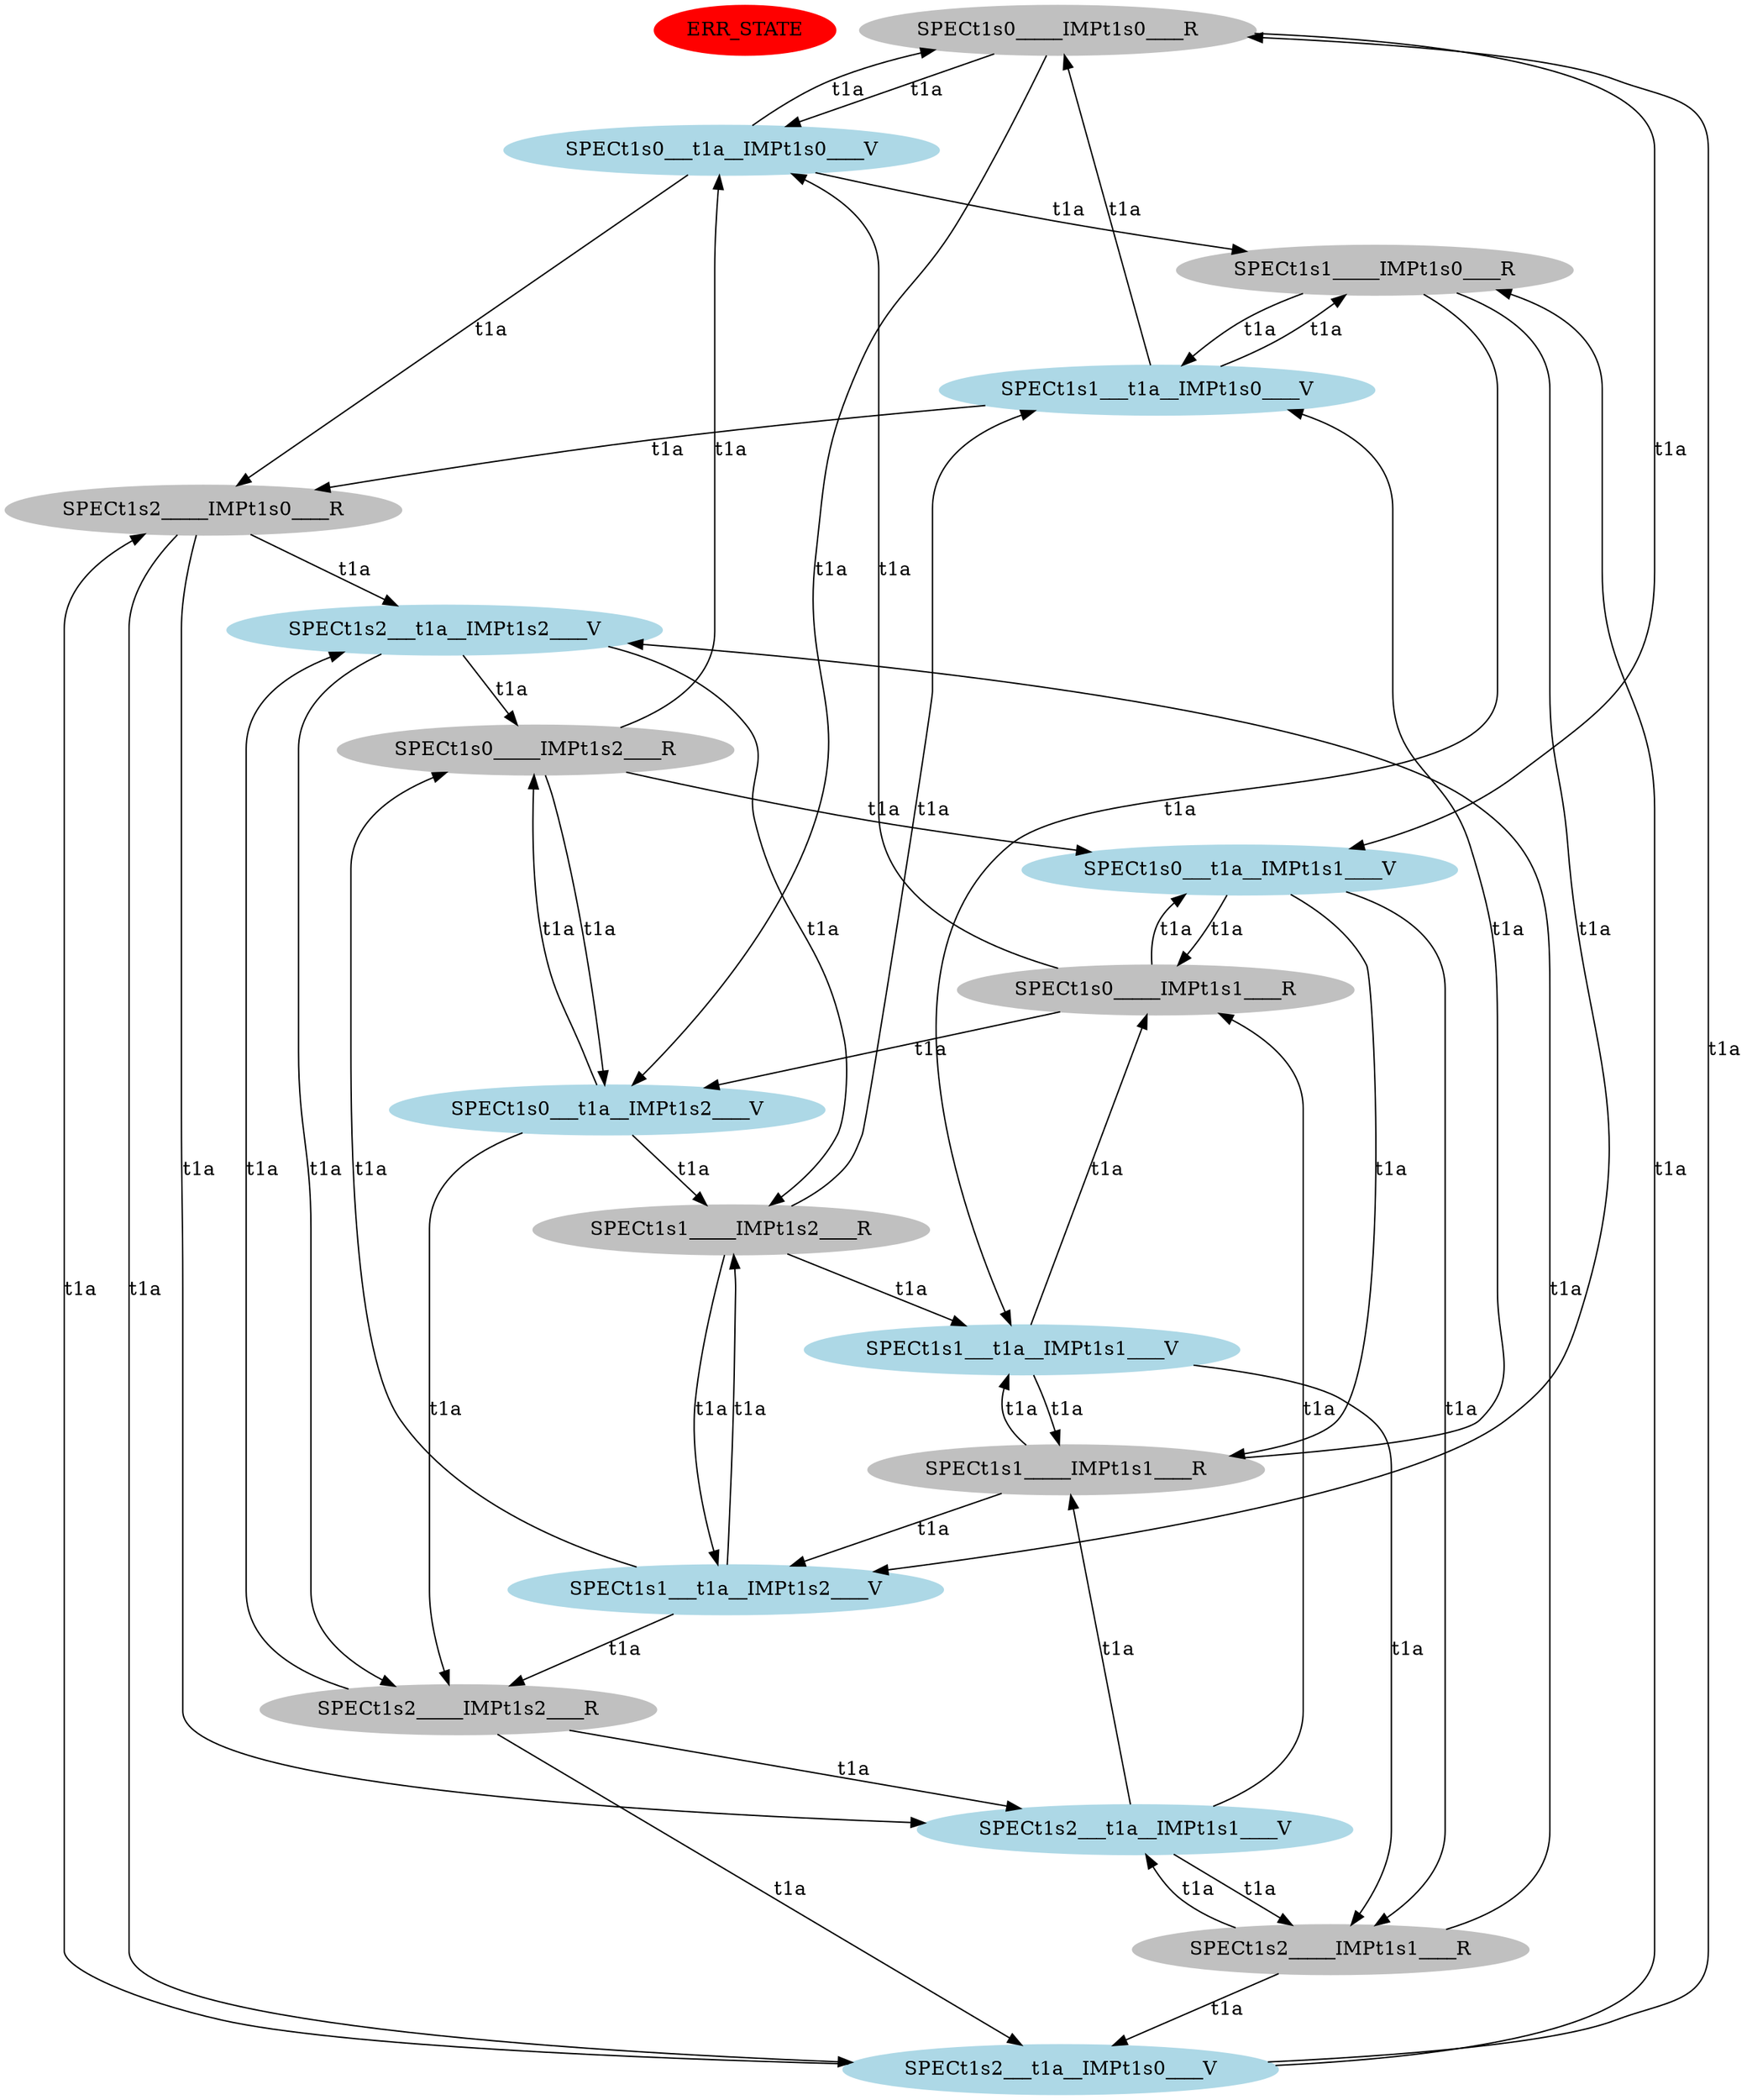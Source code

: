 digraph model {

    node [style=filled];
    ERR_STATE [color="red"];
    SPECt1s0_____IMPt1s0____R [color="grey"];
    SPECt1s0_____IMPt1s0____R -> SPECt1s0___t1a__IMPt1s0____V [label = "t1a"];
    SPECt1s0_____IMPt1s0____R -> SPECt1s0___t1a__IMPt1s2____V [label = "t1a"];
    SPECt1s0_____IMPt1s0____R -> SPECt1s0___t1a__IMPt1s1____V [label = "t1a"];
    SPECt1s0___t1a__IMPt1s1____V [color="lightblue"];
    SPECt1s0___t1a__IMPt1s1____V -> SPECt1s0_____IMPt1s1____R [label = "t1a"];
    SPECt1s0___t1a__IMPt1s1____V -> SPECt1s2_____IMPt1s1____R [label = "t1a"];
    SPECt1s0___t1a__IMPt1s1____V -> SPECt1s1_____IMPt1s1____R [label = "t1a"];
    SPECt1s0___t1a__IMPt1s2____V [color="lightblue"];
    SPECt1s0___t1a__IMPt1s2____V -> SPECt1s0_____IMPt1s2____R [label = "t1a"];
    SPECt1s0___t1a__IMPt1s2____V -> SPECt1s2_____IMPt1s2____R [label = "t1a"];
    SPECt1s0___t1a__IMPt1s2____V -> SPECt1s1_____IMPt1s2____R [label = "t1a"];
    SPECt1s0___t1a__IMPt1s0____V [color="lightblue"];
    SPECt1s0___t1a__IMPt1s0____V -> SPECt1s0_____IMPt1s0____R [label = "t1a"];
    SPECt1s0___t1a__IMPt1s0____V -> SPECt1s2_____IMPt1s0____R [label = "t1a"];
    SPECt1s0___t1a__IMPt1s0____V -> SPECt1s1_____IMPt1s0____R [label = "t1a"];
    SPECt1s1_____IMPt1s0____R [color="grey"];
    SPECt1s1_____IMPt1s0____R -> SPECt1s1___t1a__IMPt1s0____V [label = "t1a"];
    SPECt1s1_____IMPt1s0____R -> SPECt1s1___t1a__IMPt1s2____V [label = "t1a"];
    SPECt1s1_____IMPt1s0____R -> SPECt1s1___t1a__IMPt1s1____V [label = "t1a"];
    SPECt1s2_____IMPt1s0____R [color="grey"];
    SPECt1s2_____IMPt1s0____R -> SPECt1s2___t1a__IMPt1s0____V [label = "t1a"];
    SPECt1s2_____IMPt1s0____R -> SPECt1s2___t1a__IMPt1s2____V [label = "t1a"];
    SPECt1s2_____IMPt1s0____R -> SPECt1s2___t1a__IMPt1s1____V [label = "t1a"];
    SPECt1s2___t1a__IMPt1s1____V [color="lightblue"];
    SPECt1s2___t1a__IMPt1s1____V -> SPECt1s2_____IMPt1s1____R [label = "t1a"];
    SPECt1s2___t1a__IMPt1s1____V -> SPECt1s1_____IMPt1s1____R [label = "t1a"];
    SPECt1s2___t1a__IMPt1s1____V -> SPECt1s0_____IMPt1s1____R [label = "t1a"];
    SPECt1s2___t1a__IMPt1s2____V [color="lightblue"];
    SPECt1s2___t1a__IMPt1s2____V -> SPECt1s2_____IMPt1s2____R [label = "t1a"];
    SPECt1s2___t1a__IMPt1s2____V -> SPECt1s1_____IMPt1s2____R [label = "t1a"];
    SPECt1s2___t1a__IMPt1s2____V -> SPECt1s0_____IMPt1s2____R [label = "t1a"];
    SPECt1s2___t1a__IMPt1s0____V [color="lightblue"];
    SPECt1s2___t1a__IMPt1s0____V -> SPECt1s2_____IMPt1s0____R [label = "t1a"];
    SPECt1s2___t1a__IMPt1s0____V -> SPECt1s1_____IMPt1s0____R [label = "t1a"];
    SPECt1s2___t1a__IMPt1s0____V -> SPECt1s0_____IMPt1s0____R [label = "t1a"];
    SPECt1s0_____IMPt1s2____R [color="grey"];
    SPECt1s0_____IMPt1s2____R -> SPECt1s0___t1a__IMPt1s2____V [label = "t1a"];
    SPECt1s0_____IMPt1s2____R -> SPECt1s0___t1a__IMPt1s1____V [label = "t1a"];
    SPECt1s0_____IMPt1s2____R -> SPECt1s0___t1a__IMPt1s0____V [label = "t1a"];
    SPECt1s1_____IMPt1s2____R [color="grey"];
    SPECt1s1_____IMPt1s2____R -> SPECt1s1___t1a__IMPt1s2____V [label = "t1a"];
    SPECt1s1_____IMPt1s2____R -> SPECt1s1___t1a__IMPt1s1____V [label = "t1a"];
    SPECt1s1_____IMPt1s2____R -> SPECt1s1___t1a__IMPt1s0____V [label = "t1a"];
    SPECt1s2_____IMPt1s2____R [color="grey"];
    SPECt1s2_____IMPt1s2____R -> SPECt1s2___t1a__IMPt1s2____V [label = "t1a"];
    SPECt1s2_____IMPt1s2____R -> SPECt1s2___t1a__IMPt1s1____V [label = "t1a"];
    SPECt1s2_____IMPt1s2____R -> SPECt1s2___t1a__IMPt1s0____V [label = "t1a"];
    SPECt1s1___t1a__IMPt1s0____V [color="lightblue"];
    SPECt1s1___t1a__IMPt1s0____V -> SPECt1s1_____IMPt1s0____R [label = "t1a"];
    SPECt1s1___t1a__IMPt1s0____V -> SPECt1s0_____IMPt1s0____R [label = "t1a"];
    SPECt1s1___t1a__IMPt1s0____V -> SPECt1s2_____IMPt1s0____R [label = "t1a"];
    SPECt1s1___t1a__IMPt1s1____V [color="lightblue"];
    SPECt1s1___t1a__IMPt1s1____V -> SPECt1s1_____IMPt1s1____R [label = "t1a"];
    SPECt1s1___t1a__IMPt1s1____V -> SPECt1s0_____IMPt1s1____R [label = "t1a"];
    SPECt1s1___t1a__IMPt1s1____V -> SPECt1s2_____IMPt1s1____R [label = "t1a"];
    SPECt1s1___t1a__IMPt1s2____V [color="lightblue"];
    SPECt1s1___t1a__IMPt1s2____V -> SPECt1s1_____IMPt1s2____R [label = "t1a"];
    SPECt1s1___t1a__IMPt1s2____V -> SPECt1s0_____IMPt1s2____R [label = "t1a"];
    SPECt1s1___t1a__IMPt1s2____V -> SPECt1s2_____IMPt1s2____R [label = "t1a"];
    SPECt1s2_____IMPt1s1____R [color="grey"];
    SPECt1s2_____IMPt1s1____R -> SPECt1s2___t1a__IMPt1s1____V [label = "t1a"];
    SPECt1s2_____IMPt1s1____R -> SPECt1s2___t1a__IMPt1s0____V [label = "t1a"];
    SPECt1s2_____IMPt1s1____R -> SPECt1s2___t1a__IMPt1s2____V [label = "t1a"];
    SPECt1s0_____IMPt1s1____R [color="grey"];
    SPECt1s0_____IMPt1s1____R -> SPECt1s0___t1a__IMPt1s1____V [label = "t1a"];
    SPECt1s0_____IMPt1s1____R -> SPECt1s0___t1a__IMPt1s0____V [label = "t1a"];
    SPECt1s0_____IMPt1s1____R -> SPECt1s0___t1a__IMPt1s2____V [label = "t1a"];
    SPECt1s1_____IMPt1s1____R [color="grey"];
    SPECt1s1_____IMPt1s1____R -> SPECt1s1___t1a__IMPt1s1____V [label = "t1a"];
    SPECt1s1_____IMPt1s1____R -> SPECt1s1___t1a__IMPt1s0____V [label = "t1a"];
    SPECt1s1_____IMPt1s1____R -> SPECt1s1___t1a__IMPt1s2____V [label = "t1a"];

}